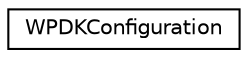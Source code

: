 digraph "Graphical Class Hierarchy"
{
  edge [fontname="Helvetica",fontsize="10",labelfontname="Helvetica",labelfontsize="10"];
  node [fontname="Helvetica",fontsize="10",shape=record];
  rankdir="LR";
  Node1 [label="WPDKConfiguration",height=0.2,width=0.4,color="black", fillcolor="white", style="filled",URL="$classWPDKConfiguration.html"];
}
